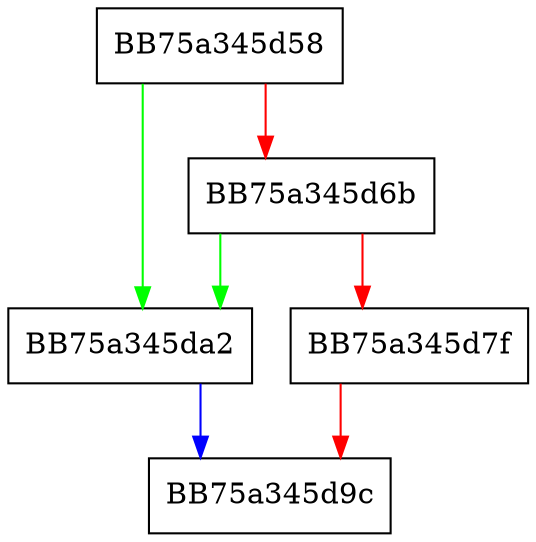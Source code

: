 digraph getFileObject {
  node [shape="box"];
  graph [splines=ortho];
  BB75a345d58 -> BB75a345da2 [color="green"];
  BB75a345d58 -> BB75a345d6b [color="red"];
  BB75a345d6b -> BB75a345da2 [color="green"];
  BB75a345d6b -> BB75a345d7f [color="red"];
  BB75a345d7f -> BB75a345d9c [color="red"];
  BB75a345da2 -> BB75a345d9c [color="blue"];
}